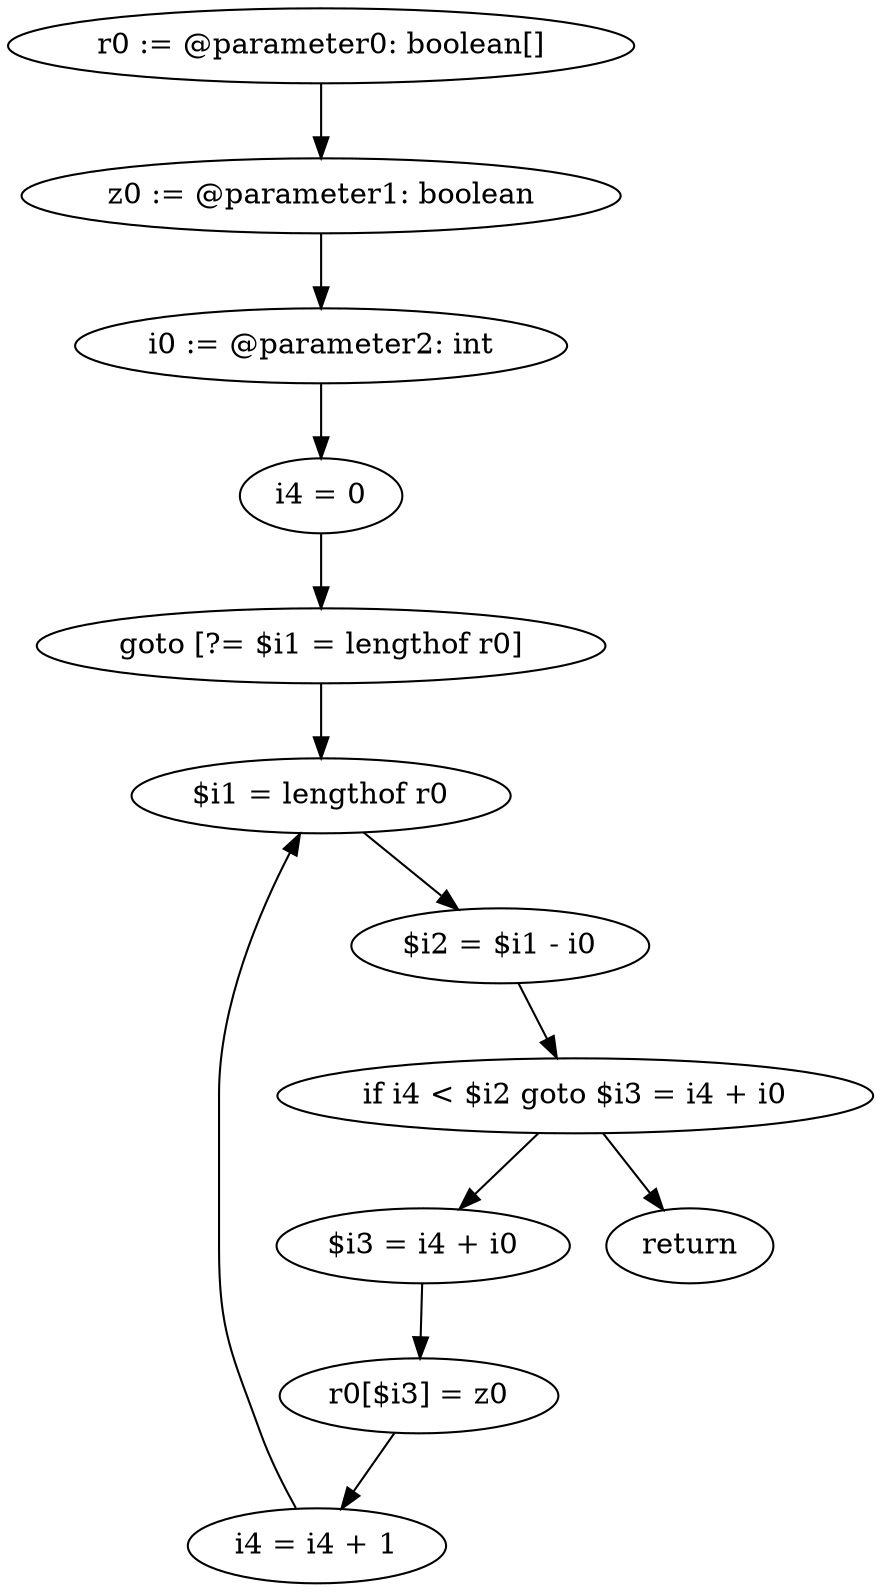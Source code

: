 digraph "unitGraph" {
    "r0 := @parameter0: boolean[]"
    "z0 := @parameter1: boolean"
    "i0 := @parameter2: int"
    "i4 = 0"
    "goto [?= $i1 = lengthof r0]"
    "$i3 = i4 + i0"
    "r0[$i3] = z0"
    "i4 = i4 + 1"
    "$i1 = lengthof r0"
    "$i2 = $i1 - i0"
    "if i4 < $i2 goto $i3 = i4 + i0"
    "return"
    "r0 := @parameter0: boolean[]"->"z0 := @parameter1: boolean";
    "z0 := @parameter1: boolean"->"i0 := @parameter2: int";
    "i0 := @parameter2: int"->"i4 = 0";
    "i4 = 0"->"goto [?= $i1 = lengthof r0]";
    "goto [?= $i1 = lengthof r0]"->"$i1 = lengthof r0";
    "$i3 = i4 + i0"->"r0[$i3] = z0";
    "r0[$i3] = z0"->"i4 = i4 + 1";
    "i4 = i4 + 1"->"$i1 = lengthof r0";
    "$i1 = lengthof r0"->"$i2 = $i1 - i0";
    "$i2 = $i1 - i0"->"if i4 < $i2 goto $i3 = i4 + i0";
    "if i4 < $i2 goto $i3 = i4 + i0"->"return";
    "if i4 < $i2 goto $i3 = i4 + i0"->"$i3 = i4 + i0";
}
